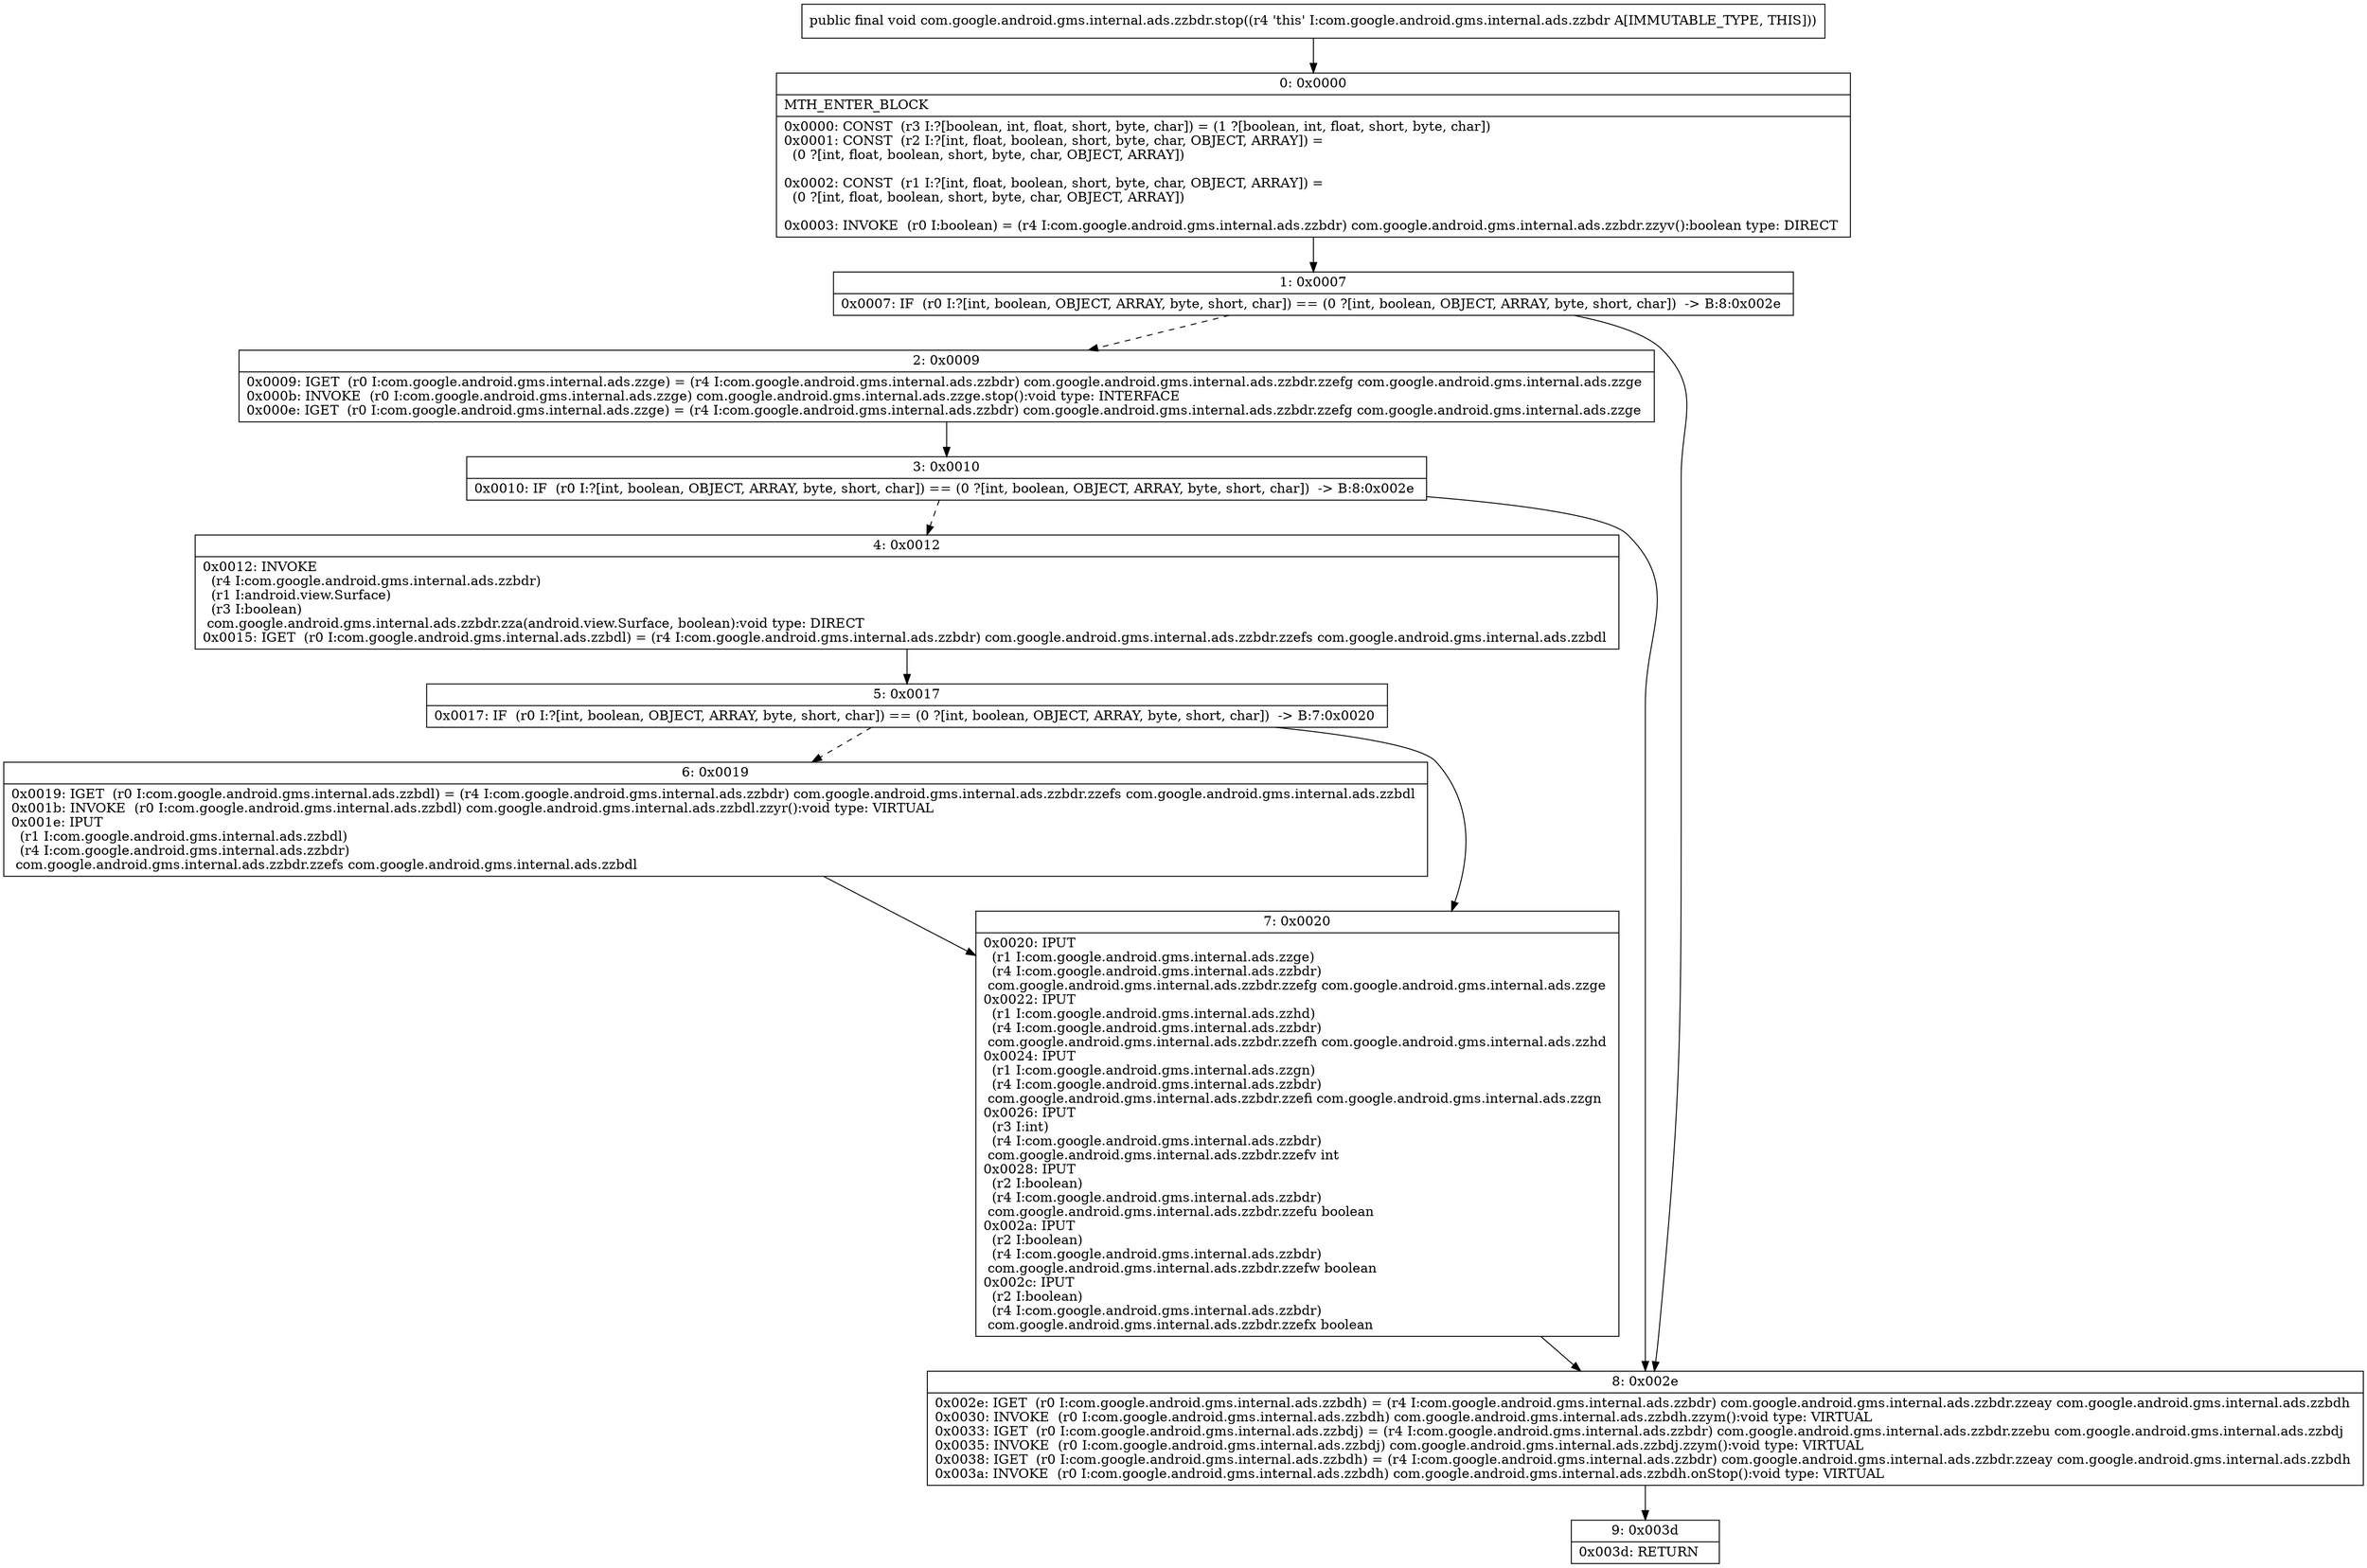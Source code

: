 digraph "CFG forcom.google.android.gms.internal.ads.zzbdr.stop()V" {
Node_0 [shape=record,label="{0\:\ 0x0000|MTH_ENTER_BLOCK\l|0x0000: CONST  (r3 I:?[boolean, int, float, short, byte, char]) = (1 ?[boolean, int, float, short, byte, char]) \l0x0001: CONST  (r2 I:?[int, float, boolean, short, byte, char, OBJECT, ARRAY]) = \l  (0 ?[int, float, boolean, short, byte, char, OBJECT, ARRAY])\l \l0x0002: CONST  (r1 I:?[int, float, boolean, short, byte, char, OBJECT, ARRAY]) = \l  (0 ?[int, float, boolean, short, byte, char, OBJECT, ARRAY])\l \l0x0003: INVOKE  (r0 I:boolean) = (r4 I:com.google.android.gms.internal.ads.zzbdr) com.google.android.gms.internal.ads.zzbdr.zzyv():boolean type: DIRECT \l}"];
Node_1 [shape=record,label="{1\:\ 0x0007|0x0007: IF  (r0 I:?[int, boolean, OBJECT, ARRAY, byte, short, char]) == (0 ?[int, boolean, OBJECT, ARRAY, byte, short, char])  \-\> B:8:0x002e \l}"];
Node_2 [shape=record,label="{2\:\ 0x0009|0x0009: IGET  (r0 I:com.google.android.gms.internal.ads.zzge) = (r4 I:com.google.android.gms.internal.ads.zzbdr) com.google.android.gms.internal.ads.zzbdr.zzefg com.google.android.gms.internal.ads.zzge \l0x000b: INVOKE  (r0 I:com.google.android.gms.internal.ads.zzge) com.google.android.gms.internal.ads.zzge.stop():void type: INTERFACE \l0x000e: IGET  (r0 I:com.google.android.gms.internal.ads.zzge) = (r4 I:com.google.android.gms.internal.ads.zzbdr) com.google.android.gms.internal.ads.zzbdr.zzefg com.google.android.gms.internal.ads.zzge \l}"];
Node_3 [shape=record,label="{3\:\ 0x0010|0x0010: IF  (r0 I:?[int, boolean, OBJECT, ARRAY, byte, short, char]) == (0 ?[int, boolean, OBJECT, ARRAY, byte, short, char])  \-\> B:8:0x002e \l}"];
Node_4 [shape=record,label="{4\:\ 0x0012|0x0012: INVOKE  \l  (r4 I:com.google.android.gms.internal.ads.zzbdr)\l  (r1 I:android.view.Surface)\l  (r3 I:boolean)\l com.google.android.gms.internal.ads.zzbdr.zza(android.view.Surface, boolean):void type: DIRECT \l0x0015: IGET  (r0 I:com.google.android.gms.internal.ads.zzbdl) = (r4 I:com.google.android.gms.internal.ads.zzbdr) com.google.android.gms.internal.ads.zzbdr.zzefs com.google.android.gms.internal.ads.zzbdl \l}"];
Node_5 [shape=record,label="{5\:\ 0x0017|0x0017: IF  (r0 I:?[int, boolean, OBJECT, ARRAY, byte, short, char]) == (0 ?[int, boolean, OBJECT, ARRAY, byte, short, char])  \-\> B:7:0x0020 \l}"];
Node_6 [shape=record,label="{6\:\ 0x0019|0x0019: IGET  (r0 I:com.google.android.gms.internal.ads.zzbdl) = (r4 I:com.google.android.gms.internal.ads.zzbdr) com.google.android.gms.internal.ads.zzbdr.zzefs com.google.android.gms.internal.ads.zzbdl \l0x001b: INVOKE  (r0 I:com.google.android.gms.internal.ads.zzbdl) com.google.android.gms.internal.ads.zzbdl.zzyr():void type: VIRTUAL \l0x001e: IPUT  \l  (r1 I:com.google.android.gms.internal.ads.zzbdl)\l  (r4 I:com.google.android.gms.internal.ads.zzbdr)\l com.google.android.gms.internal.ads.zzbdr.zzefs com.google.android.gms.internal.ads.zzbdl \l}"];
Node_7 [shape=record,label="{7\:\ 0x0020|0x0020: IPUT  \l  (r1 I:com.google.android.gms.internal.ads.zzge)\l  (r4 I:com.google.android.gms.internal.ads.zzbdr)\l com.google.android.gms.internal.ads.zzbdr.zzefg com.google.android.gms.internal.ads.zzge \l0x0022: IPUT  \l  (r1 I:com.google.android.gms.internal.ads.zzhd)\l  (r4 I:com.google.android.gms.internal.ads.zzbdr)\l com.google.android.gms.internal.ads.zzbdr.zzefh com.google.android.gms.internal.ads.zzhd \l0x0024: IPUT  \l  (r1 I:com.google.android.gms.internal.ads.zzgn)\l  (r4 I:com.google.android.gms.internal.ads.zzbdr)\l com.google.android.gms.internal.ads.zzbdr.zzefi com.google.android.gms.internal.ads.zzgn \l0x0026: IPUT  \l  (r3 I:int)\l  (r4 I:com.google.android.gms.internal.ads.zzbdr)\l com.google.android.gms.internal.ads.zzbdr.zzefv int \l0x0028: IPUT  \l  (r2 I:boolean)\l  (r4 I:com.google.android.gms.internal.ads.zzbdr)\l com.google.android.gms.internal.ads.zzbdr.zzefu boolean \l0x002a: IPUT  \l  (r2 I:boolean)\l  (r4 I:com.google.android.gms.internal.ads.zzbdr)\l com.google.android.gms.internal.ads.zzbdr.zzefw boolean \l0x002c: IPUT  \l  (r2 I:boolean)\l  (r4 I:com.google.android.gms.internal.ads.zzbdr)\l com.google.android.gms.internal.ads.zzbdr.zzefx boolean \l}"];
Node_8 [shape=record,label="{8\:\ 0x002e|0x002e: IGET  (r0 I:com.google.android.gms.internal.ads.zzbdh) = (r4 I:com.google.android.gms.internal.ads.zzbdr) com.google.android.gms.internal.ads.zzbdr.zzeay com.google.android.gms.internal.ads.zzbdh \l0x0030: INVOKE  (r0 I:com.google.android.gms.internal.ads.zzbdh) com.google.android.gms.internal.ads.zzbdh.zzym():void type: VIRTUAL \l0x0033: IGET  (r0 I:com.google.android.gms.internal.ads.zzbdj) = (r4 I:com.google.android.gms.internal.ads.zzbdr) com.google.android.gms.internal.ads.zzbdr.zzebu com.google.android.gms.internal.ads.zzbdj \l0x0035: INVOKE  (r0 I:com.google.android.gms.internal.ads.zzbdj) com.google.android.gms.internal.ads.zzbdj.zzym():void type: VIRTUAL \l0x0038: IGET  (r0 I:com.google.android.gms.internal.ads.zzbdh) = (r4 I:com.google.android.gms.internal.ads.zzbdr) com.google.android.gms.internal.ads.zzbdr.zzeay com.google.android.gms.internal.ads.zzbdh \l0x003a: INVOKE  (r0 I:com.google.android.gms.internal.ads.zzbdh) com.google.android.gms.internal.ads.zzbdh.onStop():void type: VIRTUAL \l}"];
Node_9 [shape=record,label="{9\:\ 0x003d|0x003d: RETURN   \l}"];
MethodNode[shape=record,label="{public final void com.google.android.gms.internal.ads.zzbdr.stop((r4 'this' I:com.google.android.gms.internal.ads.zzbdr A[IMMUTABLE_TYPE, THIS])) }"];
MethodNode -> Node_0;
Node_0 -> Node_1;
Node_1 -> Node_2[style=dashed];
Node_1 -> Node_8;
Node_2 -> Node_3;
Node_3 -> Node_4[style=dashed];
Node_3 -> Node_8;
Node_4 -> Node_5;
Node_5 -> Node_6[style=dashed];
Node_5 -> Node_7;
Node_6 -> Node_7;
Node_7 -> Node_8;
Node_8 -> Node_9;
}

